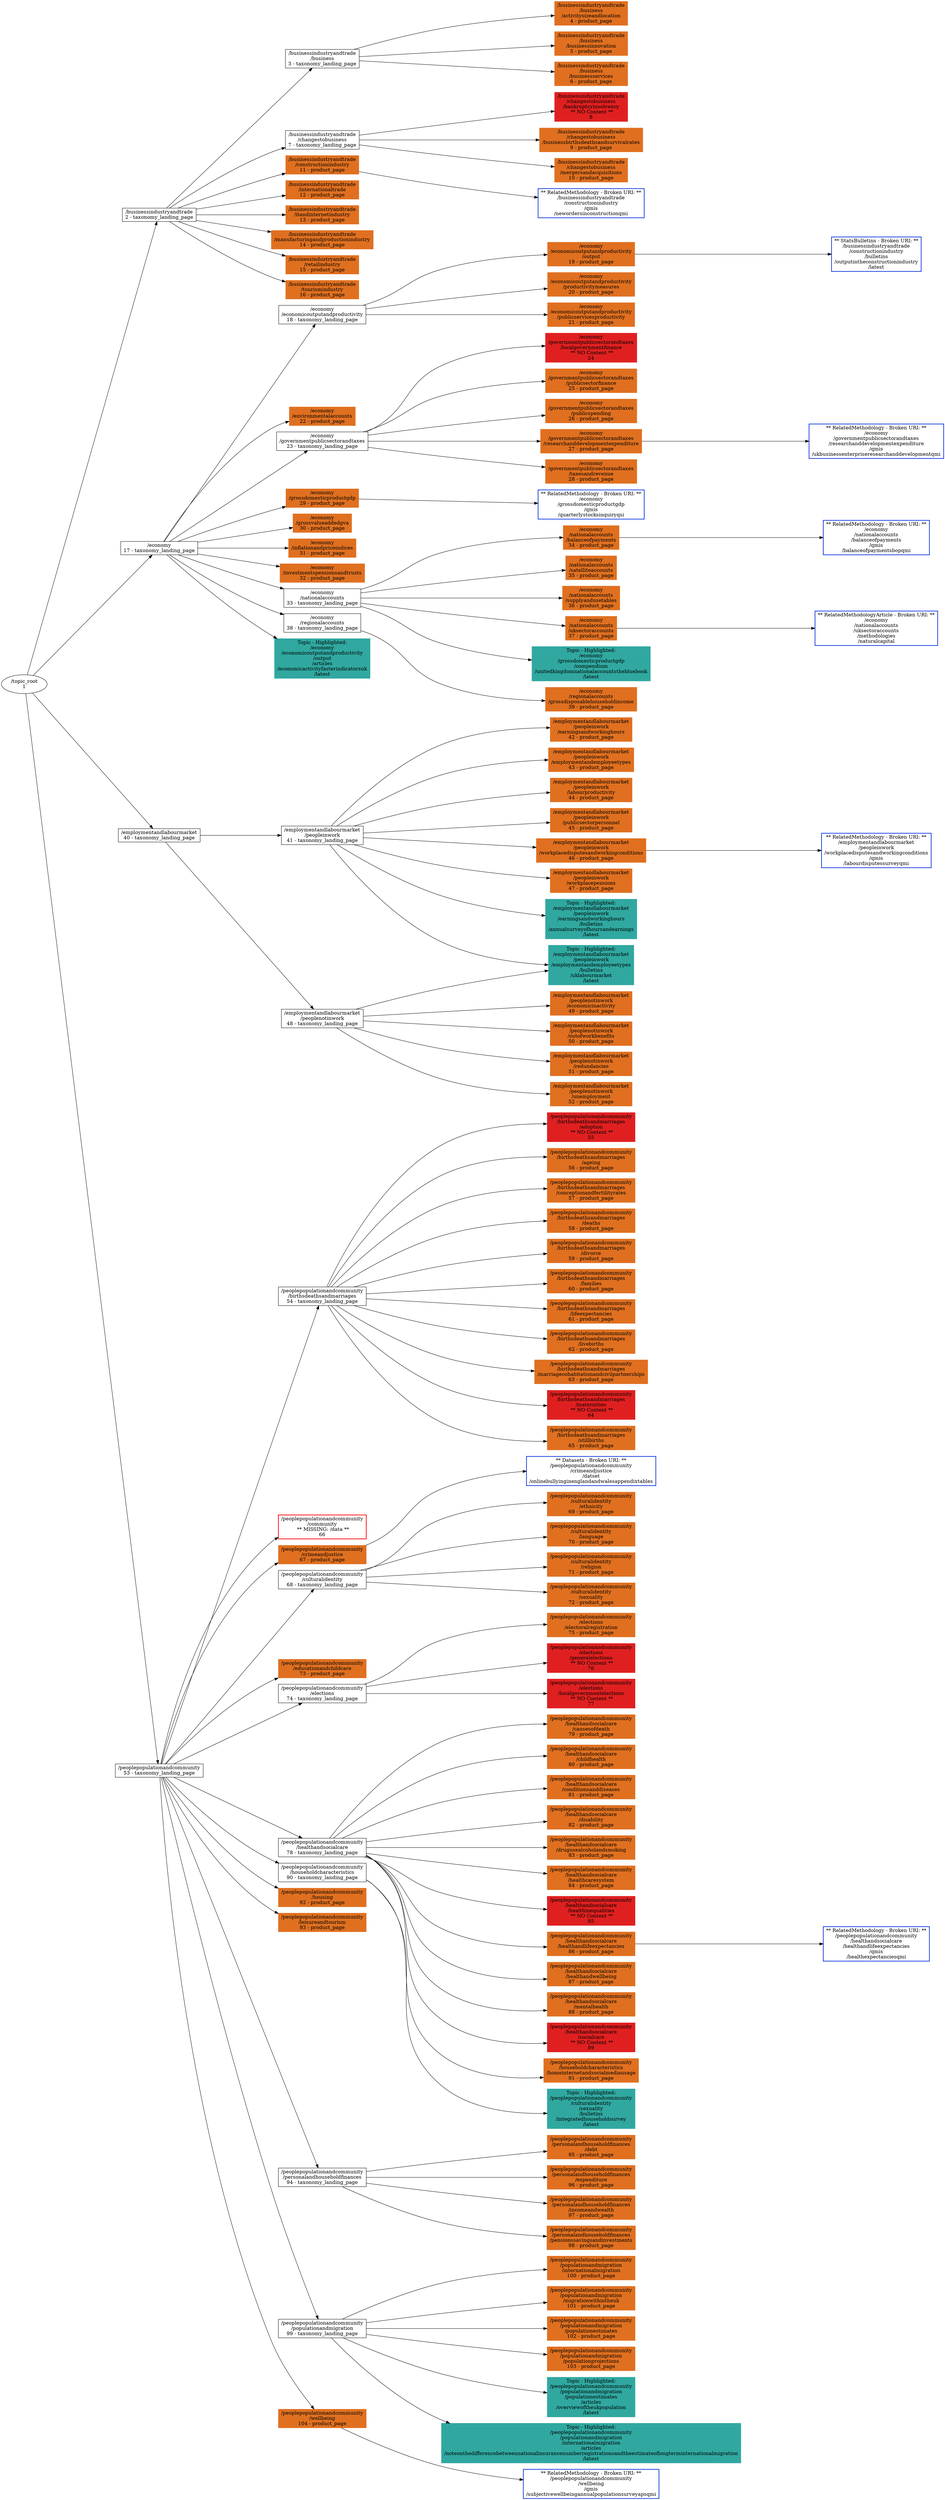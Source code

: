 digraph G {

    rankdir=LR
    ranksep=2.7

    subgraph topic_root {
        topic_root [label = "/topic_root\n1"]

        topic_root -> businessindustryandtrade
        topic_root -> economy
        topic_root -> employmentandlabourmarket
        topic_root -> peoplepopulationandcommunity
    }
    subgraph businessindustryandtrade {
        businessindustryandtrade [shape = box, label = "/businessindustryandtrade\n2 - taxonomy_landing_page"]

        businessindustryandtrade -> businessindustryandtrade_business
        businessindustryandtrade -> businessindustryandtrade_changestobusiness
        businessindustryandtrade -> businessindustryandtrade_constructionindustry
        businessindustryandtrade -> businessindustryandtrade_internationaltrade
        businessindustryandtrade -> businessindustryandtrade_itandinternetindustry
        businessindustryandtrade -> businessindustryandtrade_manufacturingandproductionindustry
        businessindustryandtrade -> businessindustryandtrade_retailindustry
        businessindustryandtrade -> businessindustryandtrade_tourismindustry
    }
    subgraph businessindustryandtrade_business {
        businessindustryandtrade_business [shape = box, label = "/businessindustryandtrade\n/business\n3 - taxonomy_landing_page"]

        businessindustryandtrade_business -> businessindustryandtrade_business_activitysizeandlocation
        businessindustryandtrade_business -> businessindustryandtrade_business_businessinnovation
        businessindustryandtrade_business -> businessindustryandtrade_business_businessservices
    }
    subgraph businessindustryandtrade_business_activitysizeandlocation {
        businessindustryandtrade_business_activitysizeandlocation [shape = box, color="#E07020", style=filled, label = "/businessindustryandtrade\n/business\n/activitysizeandlocation\n4 - product_page"]
    }
    subgraph businessindustryandtrade_business_businessinnovation {
        businessindustryandtrade_business_businessinnovation [shape = box, color="#E07020", style=filled, label = "/businessindustryandtrade\n/business\n/businessinnovation\n5 - product_page"]
    }
    subgraph businessindustryandtrade_business_businessservices {
        businessindustryandtrade_business_businessservices [shape = box, color="#E07020", style=filled, label = "/businessindustryandtrade\n/business\n/businessservices\n6 - product_page"]
    }
    subgraph businessindustryandtrade_changestobusiness {
        businessindustryandtrade_changestobusiness [shape = box, label = "/businessindustryandtrade\n/changestobusiness\n7 - taxonomy_landing_page"]

        businessindustryandtrade_changestobusiness -> businessindustryandtrade_changestobusiness_bankruptcyinsolvency
        businessindustryandtrade_changestobusiness -> businessindustryandtrade_changestobusiness_businessbirthsdeathsandsurvivalrates
        businessindustryandtrade_changestobusiness -> businessindustryandtrade_changestobusiness_mergersandacquisitions
    }
    subgraph businessindustryandtrade_changestobusiness_bankruptcyinsolvency {
        businessindustryandtrade_changestobusiness_bankruptcyinsolvency [shape = box, color="#E02020", style=filled, label = "/businessindustryandtrade\n/changestobusiness\n/bankruptcyinsolvency
 ** NO Content **\n8"]
    }
    subgraph businessindustryandtrade_changestobusiness_businessbirthsdeathsandsurvivalrates {
        businessindustryandtrade_changestobusiness_businessbirthsdeathsandsurvivalrates [shape = box, color="#E07020", style=filled, label = "/businessindustryandtrade\n/changestobusiness\n/businessbirthsdeathsandsurvivalrates\n9 - product_page"]
    }
    subgraph businessindustryandtrade_changestobusiness_mergersandacquisitions {
        businessindustryandtrade_changestobusiness_mergersandacquisitions [shape = box, color="#E07020", style=filled, label = "/businessindustryandtrade\n/changestobusiness\n/mergersandacquisitions\n10 - product_page"]
    }
    subgraph businessindustryandtrade_constructionindustry {
        businessindustryandtrade_constructionindustry [shape = box, color="#E07020", style=filled, label = "/businessindustryandtrade\n/constructionindustry\n11 - product_page"]
        businessindustryandtrade_constructionindustry -> businessindustryandtrade_constructionindustry_qmis_newordersinconstructionqmi
    }
    subgraph businessindustryandtrade_constructionindustry_qmis_newordersinconstructionqmi {
        businessindustryandtrade_constructionindustry_qmis_newordersinconstructionqmi [shape = box, color="#1038E0", style=bold, label = "** RelatedMethodology - Broken URI: **\n/businessindustryandtrade\n/constructionindustry\n/qmis\n/newordersinconstructionqmi"]
    }
    subgraph businessindustryandtrade_internationaltrade {
        businessindustryandtrade_internationaltrade [shape = box, color="#E07020", style=filled, label = "/businessindustryandtrade\n/internationaltrade\n12 - product_page"]
    }
    subgraph businessindustryandtrade_itandinternetindustry {
        businessindustryandtrade_itandinternetindustry [shape = box, color="#E07020", style=filled, label = "/businessindustryandtrade\n/itandinternetindustry\n13 - product_page"]
    }
    subgraph businessindustryandtrade_manufacturingandproductionindustry {
        businessindustryandtrade_manufacturingandproductionindustry [shape = box, color="#E07020", style=filled, label = "/businessindustryandtrade\n/manufacturingandproductionindustry\n14 - product_page"]
    }
    subgraph businessindustryandtrade_retailindustry {
        businessindustryandtrade_retailindustry [shape = box, color="#E07020", style=filled, label = "/businessindustryandtrade\n/retailindustry\n15 - product_page"]
    }
    subgraph businessindustryandtrade_tourismindustry {
        businessindustryandtrade_tourismindustry [shape = box, color="#E07020", style=filled, label = "/businessindustryandtrade\n/tourismindustry\n16 - product_page"]
    }
    subgraph economy {
        economy [shape = box, label = "/economy\n17 - taxonomy_landing_page"]

        economy -> economy_economicoutputandproductivity
        economy -> economy_environmentalaccounts
        economy -> economy_governmentpublicsectorandtaxes
        economy -> economy_grossdomesticproductgdp
        economy -> economy_grossvalueaddedgva
        economy -> economy_inflationandpriceindices
        economy -> economy_investmentspensionsandtrusts
        economy -> economy_nationalaccounts
        economy -> economy_regionalaccounts
        economy -> economy_economicoutputandproductivity_output_articles_economicactivityfasterindicatorsuk_latest
    }
    subgraph economy_economicoutputandproductivity_output_articles_economicactivityfasterindicatorsuk_latest {
        economy_economicoutputandproductivity_output_articles_economicactivityfasterindicatorsuk_latest [shape = box, color="#30A8A0", style=filled, label = "Topic - Highlighted:\n/economy\n/economicoutputandproductivity\n/output\n/articles\n/economicactivityfasterindicatorsuk\n/latest"]
    }
    subgraph economy_economicoutputandproductivity {
        economy_economicoutputandproductivity [shape = box, label = "/economy\n/economicoutputandproductivity\n18 - taxonomy_landing_page"]

        economy_economicoutputandproductivity -> economy_economicoutputandproductivity_output
        economy_economicoutputandproductivity -> economy_economicoutputandproductivity_productivitymeasures
        economy_economicoutputandproductivity -> economy_economicoutputandproductivity_publicservicesproductivity
    }
    subgraph economy_economicoutputandproductivity_output {
        economy_economicoutputandproductivity_output [shape = box, color="#E07020", style=filled, label = "/economy\n/economicoutputandproductivity\n/output\n19 - product_page"]
        economy_economicoutputandproductivity_output -> businessindustryandtrade_constructionindustry_bulletins_outputintheconstructionindustry_latest
    }
    subgraph businessindustryandtrade_constructionindustry_bulletins_outputintheconstructionindustry_latest {
        businessindustryandtrade_constructionindustry_bulletins_outputintheconstructionindustry_latest [shape = box, color="#1038E0", style=bold, label = "** StatsBulletins - Broken URI: **\n/businessindustryandtrade\n/constructionindustry\n/bulletins\n/outputintheconstructionindustry\n/latest"]
    }
    subgraph economy_economicoutputandproductivity_productivitymeasures {
        economy_economicoutputandproductivity_productivitymeasures [shape = box, color="#E07020", style=filled, label = "/economy\n/economicoutputandproductivity\n/productivitymeasures\n20 - product_page"]
    }
    subgraph economy_economicoutputandproductivity_publicservicesproductivity {
        economy_economicoutputandproductivity_publicservicesproductivity [shape = box, color="#E07020", style=filled, label = "/economy\n/economicoutputandproductivity\n/publicservicesproductivity\n21 - product_page"]
    }
    subgraph economy_environmentalaccounts {
        economy_environmentalaccounts [shape = box, color="#E07020", style=filled, label = "/economy\n/environmentalaccounts\n22 - product_page"]
    }
    subgraph economy_governmentpublicsectorandtaxes {
        economy_governmentpublicsectorandtaxes [shape = box, label = "/economy\n/governmentpublicsectorandtaxes\n23 - taxonomy_landing_page"]

        economy_governmentpublicsectorandtaxes -> economy_governmentpublicsectorandtaxes_localgovernmentfinance
        economy_governmentpublicsectorandtaxes -> economy_governmentpublicsectorandtaxes_publicsectorfinance
        economy_governmentpublicsectorandtaxes -> economy_governmentpublicsectorandtaxes_publicspending
        economy_governmentpublicsectorandtaxes -> economy_governmentpublicsectorandtaxes_researchanddevelopmentexpenditure
        economy_governmentpublicsectorandtaxes -> economy_governmentpublicsectorandtaxes_taxesandrevenue
    }
    subgraph economy_governmentpublicsectorandtaxes_localgovernmentfinance {
        economy_governmentpublicsectorandtaxes_localgovernmentfinance [shape = box, color="#E02020", style=filled, label = "/economy\n/governmentpublicsectorandtaxes\n/localgovernmentfinance
 ** NO Content **\n24"]
    }
    subgraph economy_governmentpublicsectorandtaxes_publicsectorfinance {
        economy_governmentpublicsectorandtaxes_publicsectorfinance [shape = box, color="#E07020", style=filled, label = "/economy\n/governmentpublicsectorandtaxes\n/publicsectorfinance\n25 - product_page"]
    }
    subgraph economy_governmentpublicsectorandtaxes_publicspending {
        economy_governmentpublicsectorandtaxes_publicspending [shape = box, color="#E07020", style=filled, label = "/economy\n/governmentpublicsectorandtaxes\n/publicspending\n26 - product_page"]
    }
    subgraph economy_governmentpublicsectorandtaxes_researchanddevelopmentexpenditure {
        economy_governmentpublicsectorandtaxes_researchanddevelopmentexpenditure [shape = box, color="#E07020", style=filled, label = "/economy\n/governmentpublicsectorandtaxes\n/researchanddevelopmentexpenditure\n27 - product_page"]
        economy_governmentpublicsectorandtaxes_researchanddevelopmentexpenditure -> economy_governmentpublicsectorandtaxes_researchanddevelopmentexpenditure_qmis_ukbusinessenterpriseresearchanddevelopmentqmi
    }
    subgraph economy_governmentpublicsectorandtaxes_researchanddevelopmentexpenditure_qmis_ukbusinessenterpriseresearchanddevelopmentqmi {
        economy_governmentpublicsectorandtaxes_researchanddevelopmentexpenditure_qmis_ukbusinessenterpriseresearchanddevelopmentqmi [shape = box, color="#1038E0", style=bold, label = "** RelatedMethodology - Broken URI: **\n/economy\n/governmentpublicsectorandtaxes\n/researchanddevelopmentexpenditure\n/qmis\n/ukbusinessenterpriseresearchanddevelopmentqmi"]
    }
    subgraph economy_governmentpublicsectorandtaxes_taxesandrevenue {
        economy_governmentpublicsectorandtaxes_taxesandrevenue [shape = box, color="#E07020", style=filled, label = "/economy\n/governmentpublicsectorandtaxes\n/taxesandrevenue\n28 - product_page"]
    }
    subgraph economy_grossdomesticproductgdp {
        economy_grossdomesticproductgdp [shape = box, color="#E07020", style=filled, label = "/economy\n/grossdomesticproductgdp\n29 - product_page"]
        economy_grossdomesticproductgdp -> economy_grossdomesticproductgdp_qmis_quarterlystocksinquiryqsi
    }
    subgraph economy_grossdomesticproductgdp_qmis_quarterlystocksinquiryqsi {
        economy_grossdomesticproductgdp_qmis_quarterlystocksinquiryqsi [shape = box, color="#1038E0", style=bold, label = "** RelatedMethodology - Broken URI: **\n/economy\n/grossdomesticproductgdp\n/qmis\n/quarterlystocksinquiryqsi"]
    }
    subgraph economy_grossvalueaddedgva {
        economy_grossvalueaddedgva [shape = box, color="#E07020", style=filled, label = "/economy\n/grossvalueaddedgva\n30 - product_page"]
    }
    subgraph economy_inflationandpriceindices {
        economy_inflationandpriceindices [shape = box, color="#E07020", style=filled, label = "/economy\n/inflationandpriceindices\n31 - product_page"]
    }
    subgraph economy_investmentspensionsandtrusts {
        economy_investmentspensionsandtrusts [shape = box, color="#E07020", style=filled, label = "/economy\n/investmentspensionsandtrusts\n32 - product_page"]
    }
    subgraph economy_nationalaccounts {
        economy_nationalaccounts [shape = box, label = "/economy\n/nationalaccounts\n33 - taxonomy_landing_page"]

        economy_nationalaccounts -> economy_nationalaccounts_balanceofpayments
        economy_nationalaccounts -> economy_nationalaccounts_satelliteaccounts
        economy_nationalaccounts -> economy_nationalaccounts_supplyandusetables
        economy_nationalaccounts -> economy_nationalaccounts_uksectoraccounts
        economy_nationalaccounts -> economy_grossdomesticproductgdp_compendium_unitedkingdomnationalaccountsthebluebook_latest
    }
    subgraph economy_grossdomesticproductgdp_compendium_unitedkingdomnationalaccountsthebluebook_latest {
        economy_grossdomesticproductgdp_compendium_unitedkingdomnationalaccountsthebluebook_latest [shape = box, color="#30A8A0", style=filled, label = "Topic - Highlighted:\n/economy\n/grossdomesticproductgdp\n/compendium\n/unitedkingdomnationalaccountsthebluebook\n/latest"]
    }
    subgraph economy_nationalaccounts_balanceofpayments {
        economy_nationalaccounts_balanceofpayments [shape = box, color="#E07020", style=filled, label = "/economy\n/nationalaccounts\n/balanceofpayments\n34 - product_page"]
        economy_nationalaccounts_balanceofpayments -> economy_nationalaccounts_balanceofpayments_qmis_balanceofpaymentsbopqmi
    }
    subgraph economy_nationalaccounts_balanceofpayments_qmis_balanceofpaymentsbopqmi {
        economy_nationalaccounts_balanceofpayments_qmis_balanceofpaymentsbopqmi [shape = box, color="#1038E0", style=bold, label = "** RelatedMethodology - Broken URI: **\n/economy\n/nationalaccounts\n/balanceofpayments\n/qmis\n/balanceofpaymentsbopqmi"]
    }
    subgraph economy_nationalaccounts_satelliteaccounts {
        economy_nationalaccounts_satelliteaccounts [shape = box, color="#E07020", style=filled, label = "/economy\n/nationalaccounts\n/satelliteaccounts\n35 - product_page"]
    }
    subgraph economy_nationalaccounts_supplyandusetables {
        economy_nationalaccounts_supplyandusetables [shape = box, color="#E07020", style=filled, label = "/economy\n/nationalaccounts\n/supplyandusetables\n36 - product_page"]
    }
    subgraph economy_nationalaccounts_uksectoraccounts {
        economy_nationalaccounts_uksectoraccounts [shape = box, color="#E07020", style=filled, label = "/economy\n/nationalaccounts\n/uksectoraccounts\n37 - product_page"]
        economy_nationalaccounts_uksectoraccounts -> economy_nationalaccounts_uksectoraccounts_methodologies_naturalcapital
    }
    subgraph economy_nationalaccounts_uksectoraccounts_methodologies_naturalcapital {
        economy_nationalaccounts_uksectoraccounts_methodologies_naturalcapital [shape = box, color="#1038E0", style=bold, label = "** RelatedMethodologyArticle - Broken URI: **\n/economy\n/nationalaccounts\n/uksectoraccounts\n/methodologies\n/naturalcapital"]
    }
    subgraph economy_regionalaccounts {
        economy_regionalaccounts [shape = box, label = "/economy\n/regionalaccounts\n38 - taxonomy_landing_page"]

        economy_regionalaccounts -> economy_regionalaccounts_grossdisposablehouseholdincome
    }
    subgraph economy_regionalaccounts_grossdisposablehouseholdincome {
        economy_regionalaccounts_grossdisposablehouseholdincome [shape = box, color="#E07020", style=filled, label = "/economy\n/regionalaccounts\n/grossdisposablehouseholdincome\n39 - product_page"]
    }
    subgraph employmentandlabourmarket {
        employmentandlabourmarket [shape = box, label = "/employmentandlabourmarket\n40 - taxonomy_landing_page"]

        employmentandlabourmarket -> employmentandlabourmarket_peopleinwork
        employmentandlabourmarket -> employmentandlabourmarket_peoplenotinwork
    }
    subgraph employmentandlabourmarket_peopleinwork {
        employmentandlabourmarket_peopleinwork [shape = box, label = "/employmentandlabourmarket\n/peopleinwork\n41 - taxonomy_landing_page"]

        employmentandlabourmarket_peopleinwork -> employmentandlabourmarket_peopleinwork_earningsandworkinghours
        employmentandlabourmarket_peopleinwork -> employmentandlabourmarket_peopleinwork_employmentandemployeetypes
        employmentandlabourmarket_peopleinwork -> employmentandlabourmarket_peopleinwork_labourproductivity
        employmentandlabourmarket_peopleinwork -> employmentandlabourmarket_peopleinwork_publicsectorpersonnel
        employmentandlabourmarket_peopleinwork -> employmentandlabourmarket_peopleinwork_workplacedisputesandworkingconditions
        employmentandlabourmarket_peopleinwork -> employmentandlabourmarket_peopleinwork_workplacepensions
        employmentandlabourmarket_peopleinwork -> employmentandlabourmarket_peopleinwork_employmentandemployeetypes_bulletins_uklabourmarket_latest
        employmentandlabourmarket_peopleinwork -> employmentandlabourmarket_peopleinwork_earningsandworkinghours_bulletins_annualsurveyofhoursandearnings_latest
    }
    subgraph employmentandlabourmarket_peopleinwork_employmentandemployeetypes_bulletins_uklabourmarket_latest {
        employmentandlabourmarket_peopleinwork_employmentandemployeetypes_bulletins_uklabourmarket_latest [shape = box, color="#30A8A0", style=filled, label = "Topic - Highlighted:\n/employmentandlabourmarket\n/peopleinwork\n/employmentandemployeetypes\n/bulletins\n/uklabourmarket\n/latest"]
    }
    subgraph employmentandlabourmarket_peopleinwork_earningsandworkinghours_bulletins_annualsurveyofhoursandearnings_latest {
        employmentandlabourmarket_peopleinwork_earningsandworkinghours_bulletins_annualsurveyofhoursandearnings_latest [shape = box, color="#30A8A0", style=filled, label = "Topic - Highlighted:\n/employmentandlabourmarket\n/peopleinwork\n/earningsandworkinghours\n/bulletins\n/annualsurveyofhoursandearnings\n/latest"]
    }
    subgraph employmentandlabourmarket_peopleinwork_earningsandworkinghours {
        employmentandlabourmarket_peopleinwork_earningsandworkinghours [shape = box, color="#E07020", style=filled, label = "/employmentandlabourmarket\n/peopleinwork\n/earningsandworkinghours\n42 - product_page"]
    }
    subgraph employmentandlabourmarket_peopleinwork_employmentandemployeetypes {
        employmentandlabourmarket_peopleinwork_employmentandemployeetypes [shape = box, color="#E07020", style=filled, label = "/employmentandlabourmarket\n/peopleinwork\n/employmentandemployeetypes\n43 - product_page"]
    }
    subgraph employmentandlabourmarket_peopleinwork_labourproductivity {
        employmentandlabourmarket_peopleinwork_labourproductivity [shape = box, color="#E07020", style=filled, label = "/employmentandlabourmarket\n/peopleinwork\n/labourproductivity\n44 - product_page"]
    }
    subgraph employmentandlabourmarket_peopleinwork_publicsectorpersonnel {
        employmentandlabourmarket_peopleinwork_publicsectorpersonnel [shape = box, color="#E07020", style=filled, label = "/employmentandlabourmarket\n/peopleinwork\n/publicsectorpersonnel\n45 - product_page"]
    }
    subgraph employmentandlabourmarket_peopleinwork_workplacedisputesandworkingconditions {
        employmentandlabourmarket_peopleinwork_workplacedisputesandworkingconditions [shape = box, color="#E07020", style=filled, label = "/employmentandlabourmarket\n/peopleinwork\n/workplacedisputesandworkingconditions\n46 - product_page"]
        employmentandlabourmarket_peopleinwork_workplacedisputesandworkingconditions -> employmentandlabourmarket_peopleinwork_workplacedisputesandworkingconditions_qmis_labourdisputessurveyqmi
    }
    subgraph employmentandlabourmarket_peopleinwork_workplacedisputesandworkingconditions_qmis_labourdisputessurveyqmi {
        employmentandlabourmarket_peopleinwork_workplacedisputesandworkingconditions_qmis_labourdisputessurveyqmi [shape = box, color="#1038E0", style=bold, label = "** RelatedMethodology - Broken URI: **\n/employmentandlabourmarket\n/peopleinwork\n/workplacedisputesandworkingconditions\n/qmis\n/labourdisputessurveyqmi"]
    }
    subgraph employmentandlabourmarket_peopleinwork_workplacepensions {
        employmentandlabourmarket_peopleinwork_workplacepensions [shape = box, color="#E07020", style=filled, label = "/employmentandlabourmarket\n/peopleinwork\n/workplacepensions\n47 - product_page"]
    }
    subgraph employmentandlabourmarket_peoplenotinwork {
        employmentandlabourmarket_peoplenotinwork [shape = box, label = "/employmentandlabourmarket\n/peoplenotinwork\n48 - taxonomy_landing_page"]

        employmentandlabourmarket_peoplenotinwork -> employmentandlabourmarket_peoplenotinwork_economicinactivity
        employmentandlabourmarket_peoplenotinwork -> employmentandlabourmarket_peoplenotinwork_outofworkbenefits
        employmentandlabourmarket_peoplenotinwork -> employmentandlabourmarket_peoplenotinwork_redundancies
        employmentandlabourmarket_peoplenotinwork -> employmentandlabourmarket_peoplenotinwork_unemployment
        employmentandlabourmarket_peoplenotinwork -> employmentandlabourmarket_peopleinwork_employmentandemployeetypes_bulletins_uklabourmarket_latest
    }
    subgraph employmentandlabourmarket_peopleinwork_employmentandemployeetypes_bulletins_uklabourmarket_latest {
        employmentandlabourmarket_peopleinwork_employmentandemployeetypes_bulletins_uklabourmarket_latest [shape = box, color="#30A8A0", style=filled, label = "Topic - Highlighted:\n/employmentandlabourmarket\n/peopleinwork\n/employmentandemployeetypes\n/bulletins\n/uklabourmarket\n/latest"]
    }
    subgraph employmentandlabourmarket_peoplenotinwork_economicinactivity {
        employmentandlabourmarket_peoplenotinwork_economicinactivity [shape = box, color="#E07020", style=filled, label = "/employmentandlabourmarket\n/peoplenotinwork\n/economicinactivity\n49 - product_page"]
    }
    subgraph employmentandlabourmarket_peoplenotinwork_outofworkbenefits {
        employmentandlabourmarket_peoplenotinwork_outofworkbenefits [shape = box, color="#E07020", style=filled, label = "/employmentandlabourmarket\n/peoplenotinwork\n/outofworkbenefits\n50 - product_page"]
    }
    subgraph employmentandlabourmarket_peoplenotinwork_redundancies {
        employmentandlabourmarket_peoplenotinwork_redundancies [shape = box, color="#E07020", style=filled, label = "/employmentandlabourmarket\n/peoplenotinwork\n/redundancies\n51 - product_page"]
    }
    subgraph employmentandlabourmarket_peoplenotinwork_unemployment {
        employmentandlabourmarket_peoplenotinwork_unemployment [shape = box, color="#E07020", style=filled, label = "/employmentandlabourmarket\n/peoplenotinwork\n/unemployment\n52 - product_page"]
    }
    subgraph peoplepopulationandcommunity {
        peoplepopulationandcommunity [shape = box, label = "/peoplepopulationandcommunity\n53 - taxonomy_landing_page"]

        peoplepopulationandcommunity -> peoplepopulationandcommunity_birthsdeathsandmarriages
        peoplepopulationandcommunity -> peoplepopulationandcommunity_community
        peoplepopulationandcommunity -> peoplepopulationandcommunity_crimeandjustice
        peoplepopulationandcommunity -> peoplepopulationandcommunity_culturalidentity
        peoplepopulationandcommunity -> peoplepopulationandcommunity_educationandchildcare
        peoplepopulationandcommunity -> peoplepopulationandcommunity_elections
        peoplepopulationandcommunity -> peoplepopulationandcommunity_healthandsocialcare
        peoplepopulationandcommunity -> peoplepopulationandcommunity_householdcharacteristics
        peoplepopulationandcommunity -> peoplepopulationandcommunity_housing
        peoplepopulationandcommunity -> peoplepopulationandcommunity_leisureandtourism
        peoplepopulationandcommunity -> peoplepopulationandcommunity_personalandhouseholdfinances
        peoplepopulationandcommunity -> peoplepopulationandcommunity_populationandmigration
        peoplepopulationandcommunity -> peoplepopulationandcommunity_wellbeing
    }
    subgraph peoplepopulationandcommunity_birthsdeathsandmarriages {
        peoplepopulationandcommunity_birthsdeathsandmarriages [shape = box, label = "/peoplepopulationandcommunity\n/birthsdeathsandmarriages\n54 - taxonomy_landing_page"]

        peoplepopulationandcommunity_birthsdeathsandmarriages -> peoplepopulationandcommunity_birthsdeathsandmarriages_adoption
        peoplepopulationandcommunity_birthsdeathsandmarriages -> peoplepopulationandcommunity_birthsdeathsandmarriages_ageing
        peoplepopulationandcommunity_birthsdeathsandmarriages -> peoplepopulationandcommunity_birthsdeathsandmarriages_conceptionandfertilityrates
        peoplepopulationandcommunity_birthsdeathsandmarriages -> peoplepopulationandcommunity_birthsdeathsandmarriages_deaths
        peoplepopulationandcommunity_birthsdeathsandmarriages -> peoplepopulationandcommunity_birthsdeathsandmarriages_divorce
        peoplepopulationandcommunity_birthsdeathsandmarriages -> peoplepopulationandcommunity_birthsdeathsandmarriages_families
        peoplepopulationandcommunity_birthsdeathsandmarriages -> peoplepopulationandcommunity_birthsdeathsandmarriages_lifeexpectancies
        peoplepopulationandcommunity_birthsdeathsandmarriages -> peoplepopulationandcommunity_birthsdeathsandmarriages_livebirths
        peoplepopulationandcommunity_birthsdeathsandmarriages -> peoplepopulationandcommunity_birthsdeathsandmarriages_marriagecohabitationandcivilpartnerships
        peoplepopulationandcommunity_birthsdeathsandmarriages -> peoplepopulationandcommunity_birthsdeathsandmarriages_maternities
        peoplepopulationandcommunity_birthsdeathsandmarriages -> peoplepopulationandcommunity_birthsdeathsandmarriages_stillbirths
    }
    subgraph peoplepopulationandcommunity_birthsdeathsandmarriages_adoption {
        peoplepopulationandcommunity_birthsdeathsandmarriages_adoption [shape = box, color="#E02020", style=filled, label = "/peoplepopulationandcommunity\n/birthsdeathsandmarriages\n/adoption
 ** NO Content **\n55"]
    }
    subgraph peoplepopulationandcommunity_birthsdeathsandmarriages_ageing {
        peoplepopulationandcommunity_birthsdeathsandmarriages_ageing [shape = box, color="#E07020", style=filled, label = "/peoplepopulationandcommunity\n/birthsdeathsandmarriages\n/ageing\n56 - product_page"]
    }
    subgraph peoplepopulationandcommunity_birthsdeathsandmarriages_conceptionandfertilityrates {
        peoplepopulationandcommunity_birthsdeathsandmarriages_conceptionandfertilityrates [shape = box, color="#E07020", style=filled, label = "/peoplepopulationandcommunity\n/birthsdeathsandmarriages\n/conceptionandfertilityrates\n57 - product_page"]
    }
    subgraph peoplepopulationandcommunity_birthsdeathsandmarriages_deaths {
        peoplepopulationandcommunity_birthsdeathsandmarriages_deaths [shape = box, color="#E07020", style=filled, label = "/peoplepopulationandcommunity\n/birthsdeathsandmarriages\n/deaths\n58 - product_page"]
    }
    subgraph peoplepopulationandcommunity_birthsdeathsandmarriages_divorce {
        peoplepopulationandcommunity_birthsdeathsandmarriages_divorce [shape = box, color="#E07020", style=filled, label = "/peoplepopulationandcommunity\n/birthsdeathsandmarriages\n/divorce\n59 - product_page"]
    }
    subgraph peoplepopulationandcommunity_birthsdeathsandmarriages_families {
        peoplepopulationandcommunity_birthsdeathsandmarriages_families [shape = box, color="#E07020", style=filled, label = "/peoplepopulationandcommunity\n/birthsdeathsandmarriages\n/families\n60 - product_page"]
    }
    subgraph peoplepopulationandcommunity_birthsdeathsandmarriages_lifeexpectancies {
        peoplepopulationandcommunity_birthsdeathsandmarriages_lifeexpectancies [shape = box, color="#E07020", style=filled, label = "/peoplepopulationandcommunity\n/birthsdeathsandmarriages\n/lifeexpectancies\n61 - product_page"]
    }
    subgraph peoplepopulationandcommunity_birthsdeathsandmarriages_livebirths {
        peoplepopulationandcommunity_birthsdeathsandmarriages_livebirths [shape = box, color="#E07020", style=filled, label = "/peoplepopulationandcommunity\n/birthsdeathsandmarriages\n/livebirths\n62 - product_page"]
    }
    subgraph peoplepopulationandcommunity_birthsdeathsandmarriages_marriagecohabitationandcivilpartnerships {
        peoplepopulationandcommunity_birthsdeathsandmarriages_marriagecohabitationandcivilpartnerships [shape = box, color="#E07020", style=filled, label = "/peoplepopulationandcommunity\n/birthsdeathsandmarriages\n/marriagecohabitationandcivilpartnerships\n63 - product_page"]
    }
    subgraph peoplepopulationandcommunity_birthsdeathsandmarriages_maternities {
        peoplepopulationandcommunity_birthsdeathsandmarriages_maternities [shape = box, color="#E02020", style=filled, label = "/peoplepopulationandcommunity\n/birthsdeathsandmarriages\n/maternities
 ** NO Content **\n64"]
    }
    subgraph peoplepopulationandcommunity_birthsdeathsandmarriages_stillbirths {
        peoplepopulationandcommunity_birthsdeathsandmarriages_stillbirths [shape = box, color="#E07020", style=filled, label = "/peoplepopulationandcommunity\n/birthsdeathsandmarriages\n/stillbirths\n65 - product_page"]
    }
    subgraph peoplepopulationandcommunity_community {
        peoplepopulationandcommunity_community [shape = box, color=red, style=bold, label = "/peoplepopulationandcommunity\n/community
 ** MISSING: /data **\n66"]
    }
    subgraph peoplepopulationandcommunity_crimeandjustice {
        peoplepopulationandcommunity_crimeandjustice [shape = box, color="#E07020", style=filled, label = "/peoplepopulationandcommunity\n/crimeandjustice\n67 - product_page"]
        peoplepopulationandcommunity_crimeandjustice -> peoplepopulationandcommunity_crimeandjustice_datset_onlinebullyinginenglandandwalesappendixtables
    }
    subgraph peoplepopulationandcommunity_crimeandjustice_datset_onlinebullyinginenglandandwalesappendixtables {
        peoplepopulationandcommunity_crimeandjustice_datset_onlinebullyinginenglandandwalesappendixtables [shape = box, color="#1038E0", style=bold, label = "** Datasets - Broken URI: **\n/peoplepopulationandcommunity\n/crimeandjustice\n/datset\n/onlinebullyinginenglandandwalesappendixtables"]
    }
    subgraph peoplepopulationandcommunity_culturalidentity {
        peoplepopulationandcommunity_culturalidentity [shape = box, label = "/peoplepopulationandcommunity\n/culturalidentity\n68 - taxonomy_landing_page"]

        peoplepopulationandcommunity_culturalidentity -> peoplepopulationandcommunity_culturalidentity_ethnicity
        peoplepopulationandcommunity_culturalidentity -> peoplepopulationandcommunity_culturalidentity_language
        peoplepopulationandcommunity_culturalidentity -> peoplepopulationandcommunity_culturalidentity_religion
        peoplepopulationandcommunity_culturalidentity -> peoplepopulationandcommunity_culturalidentity_sexuality
    }
    subgraph peoplepopulationandcommunity_culturalidentity_ethnicity {
        peoplepopulationandcommunity_culturalidentity_ethnicity [shape = box, color="#E07020", style=filled, label = "/peoplepopulationandcommunity\n/culturalidentity\n/ethnicity\n69 - product_page"]
    }
    subgraph peoplepopulationandcommunity_culturalidentity_language {
        peoplepopulationandcommunity_culturalidentity_language [shape = box, color="#E07020", style=filled, label = "/peoplepopulationandcommunity\n/culturalidentity\n/language\n70 - product_page"]
    }
    subgraph peoplepopulationandcommunity_culturalidentity_religion {
        peoplepopulationandcommunity_culturalidentity_religion [shape = box, color="#E07020", style=filled, label = "/peoplepopulationandcommunity\n/culturalidentity\n/religion\n71 - product_page"]
    }
    subgraph peoplepopulationandcommunity_culturalidentity_sexuality {
        peoplepopulationandcommunity_culturalidentity_sexuality [shape = box, color="#E07020", style=filled, label = "/peoplepopulationandcommunity\n/culturalidentity\n/sexuality\n72 - product_page"]
    }
    subgraph peoplepopulationandcommunity_educationandchildcare {
        peoplepopulationandcommunity_educationandchildcare [shape = box, color="#E07020", style=filled, label = "/peoplepopulationandcommunity\n/educationandchildcare\n73 - product_page"]
    }
    subgraph peoplepopulationandcommunity_elections {
        peoplepopulationandcommunity_elections [shape = box, label = "/peoplepopulationandcommunity\n/elections\n74 - taxonomy_landing_page"]

        peoplepopulationandcommunity_elections -> peoplepopulationandcommunity_elections_electoralregistration
        peoplepopulationandcommunity_elections -> peoplepopulationandcommunity_elections_generalelections
        peoplepopulationandcommunity_elections -> peoplepopulationandcommunity_elections_localgovernmentelections
    }
    subgraph peoplepopulationandcommunity_elections_electoralregistration {
        peoplepopulationandcommunity_elections_electoralregistration [shape = box, color="#E07020", style=filled, label = "/peoplepopulationandcommunity\n/elections\n/electoralregistration\n75 - product_page"]
    }
    subgraph peoplepopulationandcommunity_elections_generalelections {
        peoplepopulationandcommunity_elections_generalelections [shape = box, color="#E02020", style=filled, label = "/peoplepopulationandcommunity\n/elections\n/generalelections
 ** NO Content **\n76"]
    }
    subgraph peoplepopulationandcommunity_elections_localgovernmentelections {
        peoplepopulationandcommunity_elections_localgovernmentelections [shape = box, color="#E02020", style=filled, label = "/peoplepopulationandcommunity\n/elections\n/localgovernmentelections
 ** NO Content **\n77"]
    }
    subgraph peoplepopulationandcommunity_healthandsocialcare {
        peoplepopulationandcommunity_healthandsocialcare [shape = box, label = "/peoplepopulationandcommunity\n/healthandsocialcare\n78 - taxonomy_landing_page"]

        peoplepopulationandcommunity_healthandsocialcare -> peoplepopulationandcommunity_healthandsocialcare_causesofdeath
        peoplepopulationandcommunity_healthandsocialcare -> peoplepopulationandcommunity_healthandsocialcare_childhealth
        peoplepopulationandcommunity_healthandsocialcare -> peoplepopulationandcommunity_healthandsocialcare_conditionsanddiseases
        peoplepopulationandcommunity_healthandsocialcare -> peoplepopulationandcommunity_healthandsocialcare_disability
        peoplepopulationandcommunity_healthandsocialcare -> peoplepopulationandcommunity_healthandsocialcare_drugusealcoholandsmoking
        peoplepopulationandcommunity_healthandsocialcare -> peoplepopulationandcommunity_healthandsocialcare_healthcaresystem
        peoplepopulationandcommunity_healthandsocialcare -> peoplepopulationandcommunity_healthandsocialcare_healthinequalities
        peoplepopulationandcommunity_healthandsocialcare -> peoplepopulationandcommunity_healthandsocialcare_healthandlifeexpectancies
        peoplepopulationandcommunity_healthandsocialcare -> peoplepopulationandcommunity_healthandsocialcare_healthandwellbeing
        peoplepopulationandcommunity_healthandsocialcare -> peoplepopulationandcommunity_healthandsocialcare_mentalhealth
        peoplepopulationandcommunity_healthandsocialcare -> peoplepopulationandcommunity_healthandsocialcare_socialcare
    }
    subgraph peoplepopulationandcommunity_healthandsocialcare_causesofdeath {
        peoplepopulationandcommunity_healthandsocialcare_causesofdeath [shape = box, color="#E07020", style=filled, label = "/peoplepopulationandcommunity\n/healthandsocialcare\n/causesofdeath\n79 - product_page"]
    }
    subgraph peoplepopulationandcommunity_healthandsocialcare_childhealth {
        peoplepopulationandcommunity_healthandsocialcare_childhealth [shape = box, color="#E07020", style=filled, label = "/peoplepopulationandcommunity\n/healthandsocialcare\n/childhealth\n80 - product_page"]
    }
    subgraph peoplepopulationandcommunity_healthandsocialcare_conditionsanddiseases {
        peoplepopulationandcommunity_healthandsocialcare_conditionsanddiseases [shape = box, color="#E07020", style=filled, label = "/peoplepopulationandcommunity\n/healthandsocialcare\n/conditionsanddiseases\n81 - product_page"]
    }
    subgraph peoplepopulationandcommunity_healthandsocialcare_disability {
        peoplepopulationandcommunity_healthandsocialcare_disability [shape = box, color="#E07020", style=filled, label = "/peoplepopulationandcommunity\n/healthandsocialcare\n/disability\n82 - product_page"]
    }
    subgraph peoplepopulationandcommunity_healthandsocialcare_drugusealcoholandsmoking {
        peoplepopulationandcommunity_healthandsocialcare_drugusealcoholandsmoking [shape = box, color="#E07020", style=filled, label = "/peoplepopulationandcommunity\n/healthandsocialcare\n/drugusealcoholandsmoking\n83 - product_page"]
    }
    subgraph peoplepopulationandcommunity_healthandsocialcare_healthcaresystem {
        peoplepopulationandcommunity_healthandsocialcare_healthcaresystem [shape = box, color="#E07020", style=filled, label = "/peoplepopulationandcommunity\n/healthandsocialcare\n/healthcaresystem\n84 - product_page"]
    }
    subgraph peoplepopulationandcommunity_healthandsocialcare_healthinequalities {
        peoplepopulationandcommunity_healthandsocialcare_healthinequalities [shape = box, color="#E02020", style=filled, label = "/peoplepopulationandcommunity\n/healthandsocialcare\n/healthinequalities
 ** NO Content **\n85"]
    }
    subgraph peoplepopulationandcommunity_healthandsocialcare_healthandlifeexpectancies {
        peoplepopulationandcommunity_healthandsocialcare_healthandlifeexpectancies [shape = box, color="#E07020", style=filled, label = "/peoplepopulationandcommunity\n/healthandsocialcare\n/healthandlifeexpectancies\n86 - product_page"]
        peoplepopulationandcommunity_healthandsocialcare_healthandlifeexpectancies -> peoplepopulationandcommunity_healthandsocialcare_healthandlifeexpectancies_qmis_healthexpectanciesqmi
    }
    subgraph peoplepopulationandcommunity_healthandsocialcare_healthandlifeexpectancies_qmis_healthexpectanciesqmi {
        peoplepopulationandcommunity_healthandsocialcare_healthandlifeexpectancies_qmis_healthexpectanciesqmi [shape = box, color="#1038E0", style=bold, label = "** RelatedMethodology - Broken URI: **\n/peoplepopulationandcommunity\n/healthandsocialcare\n/healthandlifeexpectancies\n/qmis\n/healthexpectanciesqmi"]
    }
    subgraph peoplepopulationandcommunity_healthandsocialcare_healthandwellbeing {
        peoplepopulationandcommunity_healthandsocialcare_healthandwellbeing [shape = box, color="#E07020", style=filled, label = "/peoplepopulationandcommunity\n/healthandsocialcare\n/healthandwellbeing\n87 - product_page"]
    }
    subgraph peoplepopulationandcommunity_healthandsocialcare_mentalhealth {
        peoplepopulationandcommunity_healthandsocialcare_mentalhealth [shape = box, color="#E07020", style=filled, label = "/peoplepopulationandcommunity\n/healthandsocialcare\n/mentalhealth\n88 - product_page"]
    }
    subgraph peoplepopulationandcommunity_healthandsocialcare_socialcare {
        peoplepopulationandcommunity_healthandsocialcare_socialcare [shape = box, color="#E02020", style=filled, label = "/peoplepopulationandcommunity\n/healthandsocialcare\n/socialcare
 ** NO Content **\n89"]
    }
    subgraph peoplepopulationandcommunity_householdcharacteristics {
        peoplepopulationandcommunity_householdcharacteristics [shape = box, label = "/peoplepopulationandcommunity\n/householdcharacteristics\n90 - taxonomy_landing_page"]

        peoplepopulationandcommunity_householdcharacteristics -> peoplepopulationandcommunity_householdcharacteristics_homeinternetandsocialmediausage
        peoplepopulationandcommunity_householdcharacteristics -> peoplepopulationandcommunity_culturalidentity_sexuality_bulletins_integratedhouseholdsurvey_latest
    }
    subgraph peoplepopulationandcommunity_culturalidentity_sexuality_bulletins_integratedhouseholdsurvey_latest {
        peoplepopulationandcommunity_culturalidentity_sexuality_bulletins_integratedhouseholdsurvey_latest [shape = box, color="#30A8A0", style=filled, label = "Topic - Highlighted:\n/peoplepopulationandcommunity\n/culturalidentity\n/sexuality\n/bulletins\n/integratedhouseholdsurvey\n/latest"]
    }
    subgraph peoplepopulationandcommunity_householdcharacteristics_homeinternetandsocialmediausage {
        peoplepopulationandcommunity_householdcharacteristics_homeinternetandsocialmediausage [shape = box, color="#E07020", style=filled, label = "/peoplepopulationandcommunity\n/householdcharacteristics\n/homeinternetandsocialmediausage\n91 - product_page"]
    }
    subgraph peoplepopulationandcommunity_housing {
        peoplepopulationandcommunity_housing [shape = box, color="#E07020", style=filled, label = "/peoplepopulationandcommunity\n/housing\n92 - product_page"]
    }
    subgraph peoplepopulationandcommunity_leisureandtourism {
        peoplepopulationandcommunity_leisureandtourism [shape = box, color="#E07020", style=filled, label = "/peoplepopulationandcommunity\n/leisureandtourism\n93 - product_page"]
    }
    subgraph peoplepopulationandcommunity_personalandhouseholdfinances {
        peoplepopulationandcommunity_personalandhouseholdfinances [shape = box, label = "/peoplepopulationandcommunity\n/personalandhouseholdfinances\n94 - taxonomy_landing_page"]

        peoplepopulationandcommunity_personalandhouseholdfinances -> peoplepopulationandcommunity_personalandhouseholdfinances_debt
        peoplepopulationandcommunity_personalandhouseholdfinances -> peoplepopulationandcommunity_personalandhouseholdfinances_expenditure
        peoplepopulationandcommunity_personalandhouseholdfinances -> peoplepopulationandcommunity_personalandhouseholdfinances_incomeandwealth
        peoplepopulationandcommunity_personalandhouseholdfinances -> peoplepopulationandcommunity_personalandhouseholdfinances_pensionssavingsandinvestments
    }
    subgraph peoplepopulationandcommunity_personalandhouseholdfinances_debt {
        peoplepopulationandcommunity_personalandhouseholdfinances_debt [shape = box, color="#E07020", style=filled, label = "/peoplepopulationandcommunity\n/personalandhouseholdfinances\n/debt\n95 - product_page"]
    }
    subgraph peoplepopulationandcommunity_personalandhouseholdfinances_expenditure {
        peoplepopulationandcommunity_personalandhouseholdfinances_expenditure [shape = box, color="#E07020", style=filled, label = "/peoplepopulationandcommunity\n/personalandhouseholdfinances\n/expenditure\n96 - product_page"]
    }
    subgraph peoplepopulationandcommunity_personalandhouseholdfinances_incomeandwealth {
        peoplepopulationandcommunity_personalandhouseholdfinances_incomeandwealth [shape = box, color="#E07020", style=filled, label = "/peoplepopulationandcommunity\n/personalandhouseholdfinances\n/incomeandwealth\n97 - product_page"]
    }
    subgraph peoplepopulationandcommunity_personalandhouseholdfinances_pensionssavingsandinvestments {
        peoplepopulationandcommunity_personalandhouseholdfinances_pensionssavingsandinvestments [shape = box, color="#E07020", style=filled, label = "/peoplepopulationandcommunity\n/personalandhouseholdfinances\n/pensionssavingsandinvestments\n98 - product_page"]
    }
    subgraph peoplepopulationandcommunity_populationandmigration {
        peoplepopulationandcommunity_populationandmigration [shape = box, label = "/peoplepopulationandcommunity\n/populationandmigration\n99 - taxonomy_landing_page"]

        peoplepopulationandcommunity_populationandmigration -> peoplepopulationandcommunity_populationandmigration_internationalmigration
        peoplepopulationandcommunity_populationandmigration -> peoplepopulationandcommunity_populationandmigration_migrationwithintheuk
        peoplepopulationandcommunity_populationandmigration -> peoplepopulationandcommunity_populationandmigration_populationestimates
        peoplepopulationandcommunity_populationandmigration -> peoplepopulationandcommunity_populationandmigration_populationprojections
        peoplepopulationandcommunity_populationandmigration -> peoplepopulationandcommunity_populationandmigration_populationestimates_articles_overviewoftheukpopulation_latest
        peoplepopulationandcommunity_populationandmigration -> peoplepopulationandcommunity_populationandmigration_internationalmigration_articles_noteonthedifferencebetweennationalinsurancenumberregistrationsandtheestimateoflongterminternationalmigration_latest
    }
    subgraph peoplepopulationandcommunity_populationandmigration_populationestimates_articles_overviewoftheukpopulation_latest {
        peoplepopulationandcommunity_populationandmigration_populationestimates_articles_overviewoftheukpopulation_latest [shape = box, color="#30A8A0", style=filled, label = "Topic - Highlighted:\n/peoplepopulationandcommunity\n/populationandmigration\n/populationestimates\n/articles\n/overviewoftheukpopulation\n/latest"]
    }
    subgraph peoplepopulationandcommunity_populationandmigration_internationalmigration_articles_noteonthedifferencebetweennationalinsurancenumberregistrationsandtheestimateoflongterminternationalmigration_latest {
        peoplepopulationandcommunity_populationandmigration_internationalmigration_articles_noteonthedifferencebetweennationalinsurancenumberregistrationsandtheestimateoflongterminternationalmigration_latest [shape = box, color="#30A8A0", style=filled, label = "Topic - Highlighted:\n/peoplepopulationandcommunity\n/populationandmigration\n/internationalmigration\n/articles\n/noteonthedifferencebetweennationalinsurancenumberregistrationsandtheestimateoflongterminternationalmigration\n/latest"]
    }
    subgraph peoplepopulationandcommunity_populationandmigration_internationalmigration {
        peoplepopulationandcommunity_populationandmigration_internationalmigration [shape = box, color="#E07020", style=filled, label = "/peoplepopulationandcommunity\n/populationandmigration\n/internationalmigration\n100 - product_page"]
    }
    subgraph peoplepopulationandcommunity_populationandmigration_migrationwithintheuk {
        peoplepopulationandcommunity_populationandmigration_migrationwithintheuk [shape = box, color="#E07020", style=filled, label = "/peoplepopulationandcommunity\n/populationandmigration\n/migrationwithintheuk\n101 - product_page"]
    }
    subgraph peoplepopulationandcommunity_populationandmigration_populationestimates {
        peoplepopulationandcommunity_populationandmigration_populationestimates [shape = box, color="#E07020", style=filled, label = "/peoplepopulationandcommunity\n/populationandmigration\n/populationestimates\n102 - product_page"]
    }
    subgraph peoplepopulationandcommunity_populationandmigration_populationprojections {
        peoplepopulationandcommunity_populationandmigration_populationprojections [shape = box, color="#E07020", style=filled, label = "/peoplepopulationandcommunity\n/populationandmigration\n/populationprojections\n103 - product_page"]
    }
    subgraph peoplepopulationandcommunity_wellbeing {
        peoplepopulationandcommunity_wellbeing [shape = box, color="#E07020", style=filled, label = "/peoplepopulationandcommunity\n/wellbeing\n104 - product_page"]
        peoplepopulationandcommunity_wellbeing -> peoplepopulationandcommunity_wellbeing_qmis_subjectivewellbeingannualpopulationsurveyapsqmi
    }
    subgraph peoplepopulationandcommunity_wellbeing_qmis_subjectivewellbeingannualpopulationsurveyapsqmi {
        peoplepopulationandcommunity_wellbeing_qmis_subjectivewellbeingannualpopulationsurveyapsqmi [shape = box, color="#1038E0", style=bold, label = "** RelatedMethodology - Broken URI: **\n/peoplepopulationandcommunity\n/wellbeing\n/qmis\n/subjectivewellbeingannualpopulationsurveyapsqmi"]
    }
}
